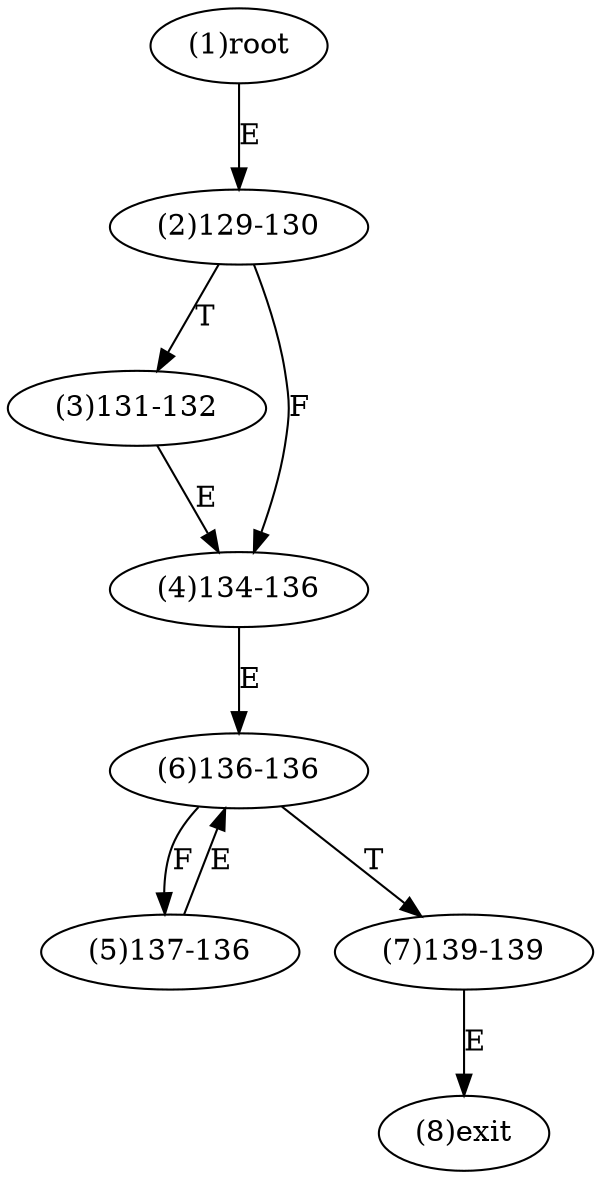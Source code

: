 digraph "" { 
1[ label="(1)root"];
2[ label="(2)129-130"];
3[ label="(3)131-132"];
4[ label="(4)134-136"];
5[ label="(5)137-136"];
6[ label="(6)136-136"];
7[ label="(7)139-139"];
8[ label="(8)exit"];
1->2[ label="E"];
2->4[ label="F"];
2->3[ label="T"];
3->4[ label="E"];
4->6[ label="E"];
5->6[ label="E"];
6->5[ label="F"];
6->7[ label="T"];
7->8[ label="E"];
}